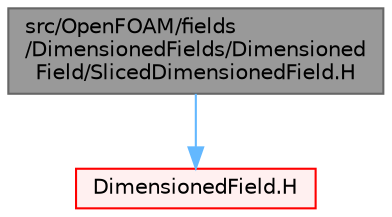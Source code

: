 digraph "src/OpenFOAM/fields/DimensionedFields/DimensionedField/SlicedDimensionedField.H"
{
 // LATEX_PDF_SIZE
  bgcolor="transparent";
  edge [fontname=Helvetica,fontsize=10,labelfontname=Helvetica,labelfontsize=10];
  node [fontname=Helvetica,fontsize=10,shape=box,height=0.2,width=0.4];
  Node1 [id="Node000001",label="src/OpenFOAM/fields\l/DimensionedFields/Dimensioned\lField/SlicedDimensionedField.H",height=0.2,width=0.4,color="gray40", fillcolor="grey60", style="filled", fontcolor="black",tooltip=" "];
  Node1 -> Node2 [id="edge1_Node000001_Node000002",color="steelblue1",style="solid",tooltip=" "];
  Node2 [id="Node000002",label="DimensionedField.H",height=0.2,width=0.4,color="red", fillcolor="#FFF0F0", style="filled",URL="$DimensionedField_8H.html",tooltip=" "];
}
